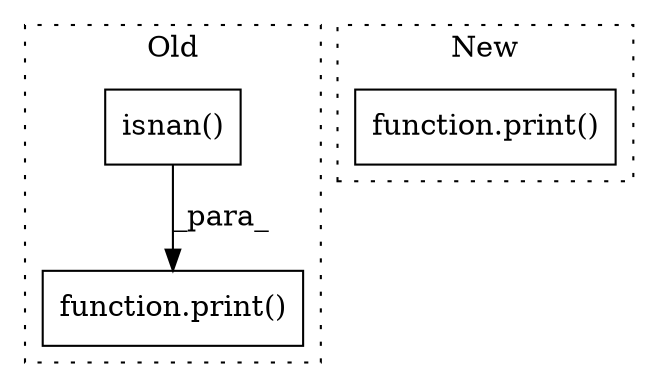 digraph G {
subgraph cluster0 {
1 [label="isnan()" a="75" s="40592,40605" l="12,1" shape="box"];
3 [label="function.print()" a="75" s="40562,40612" l="6,1" shape="box"];
label = "Old";
style="dotted";
}
subgraph cluster1 {
2 [label="function.print()" a="75" s="40975,40994" l="6,1" shape="box"];
label = "New";
style="dotted";
}
1 -> 3 [label="_para_"];
}